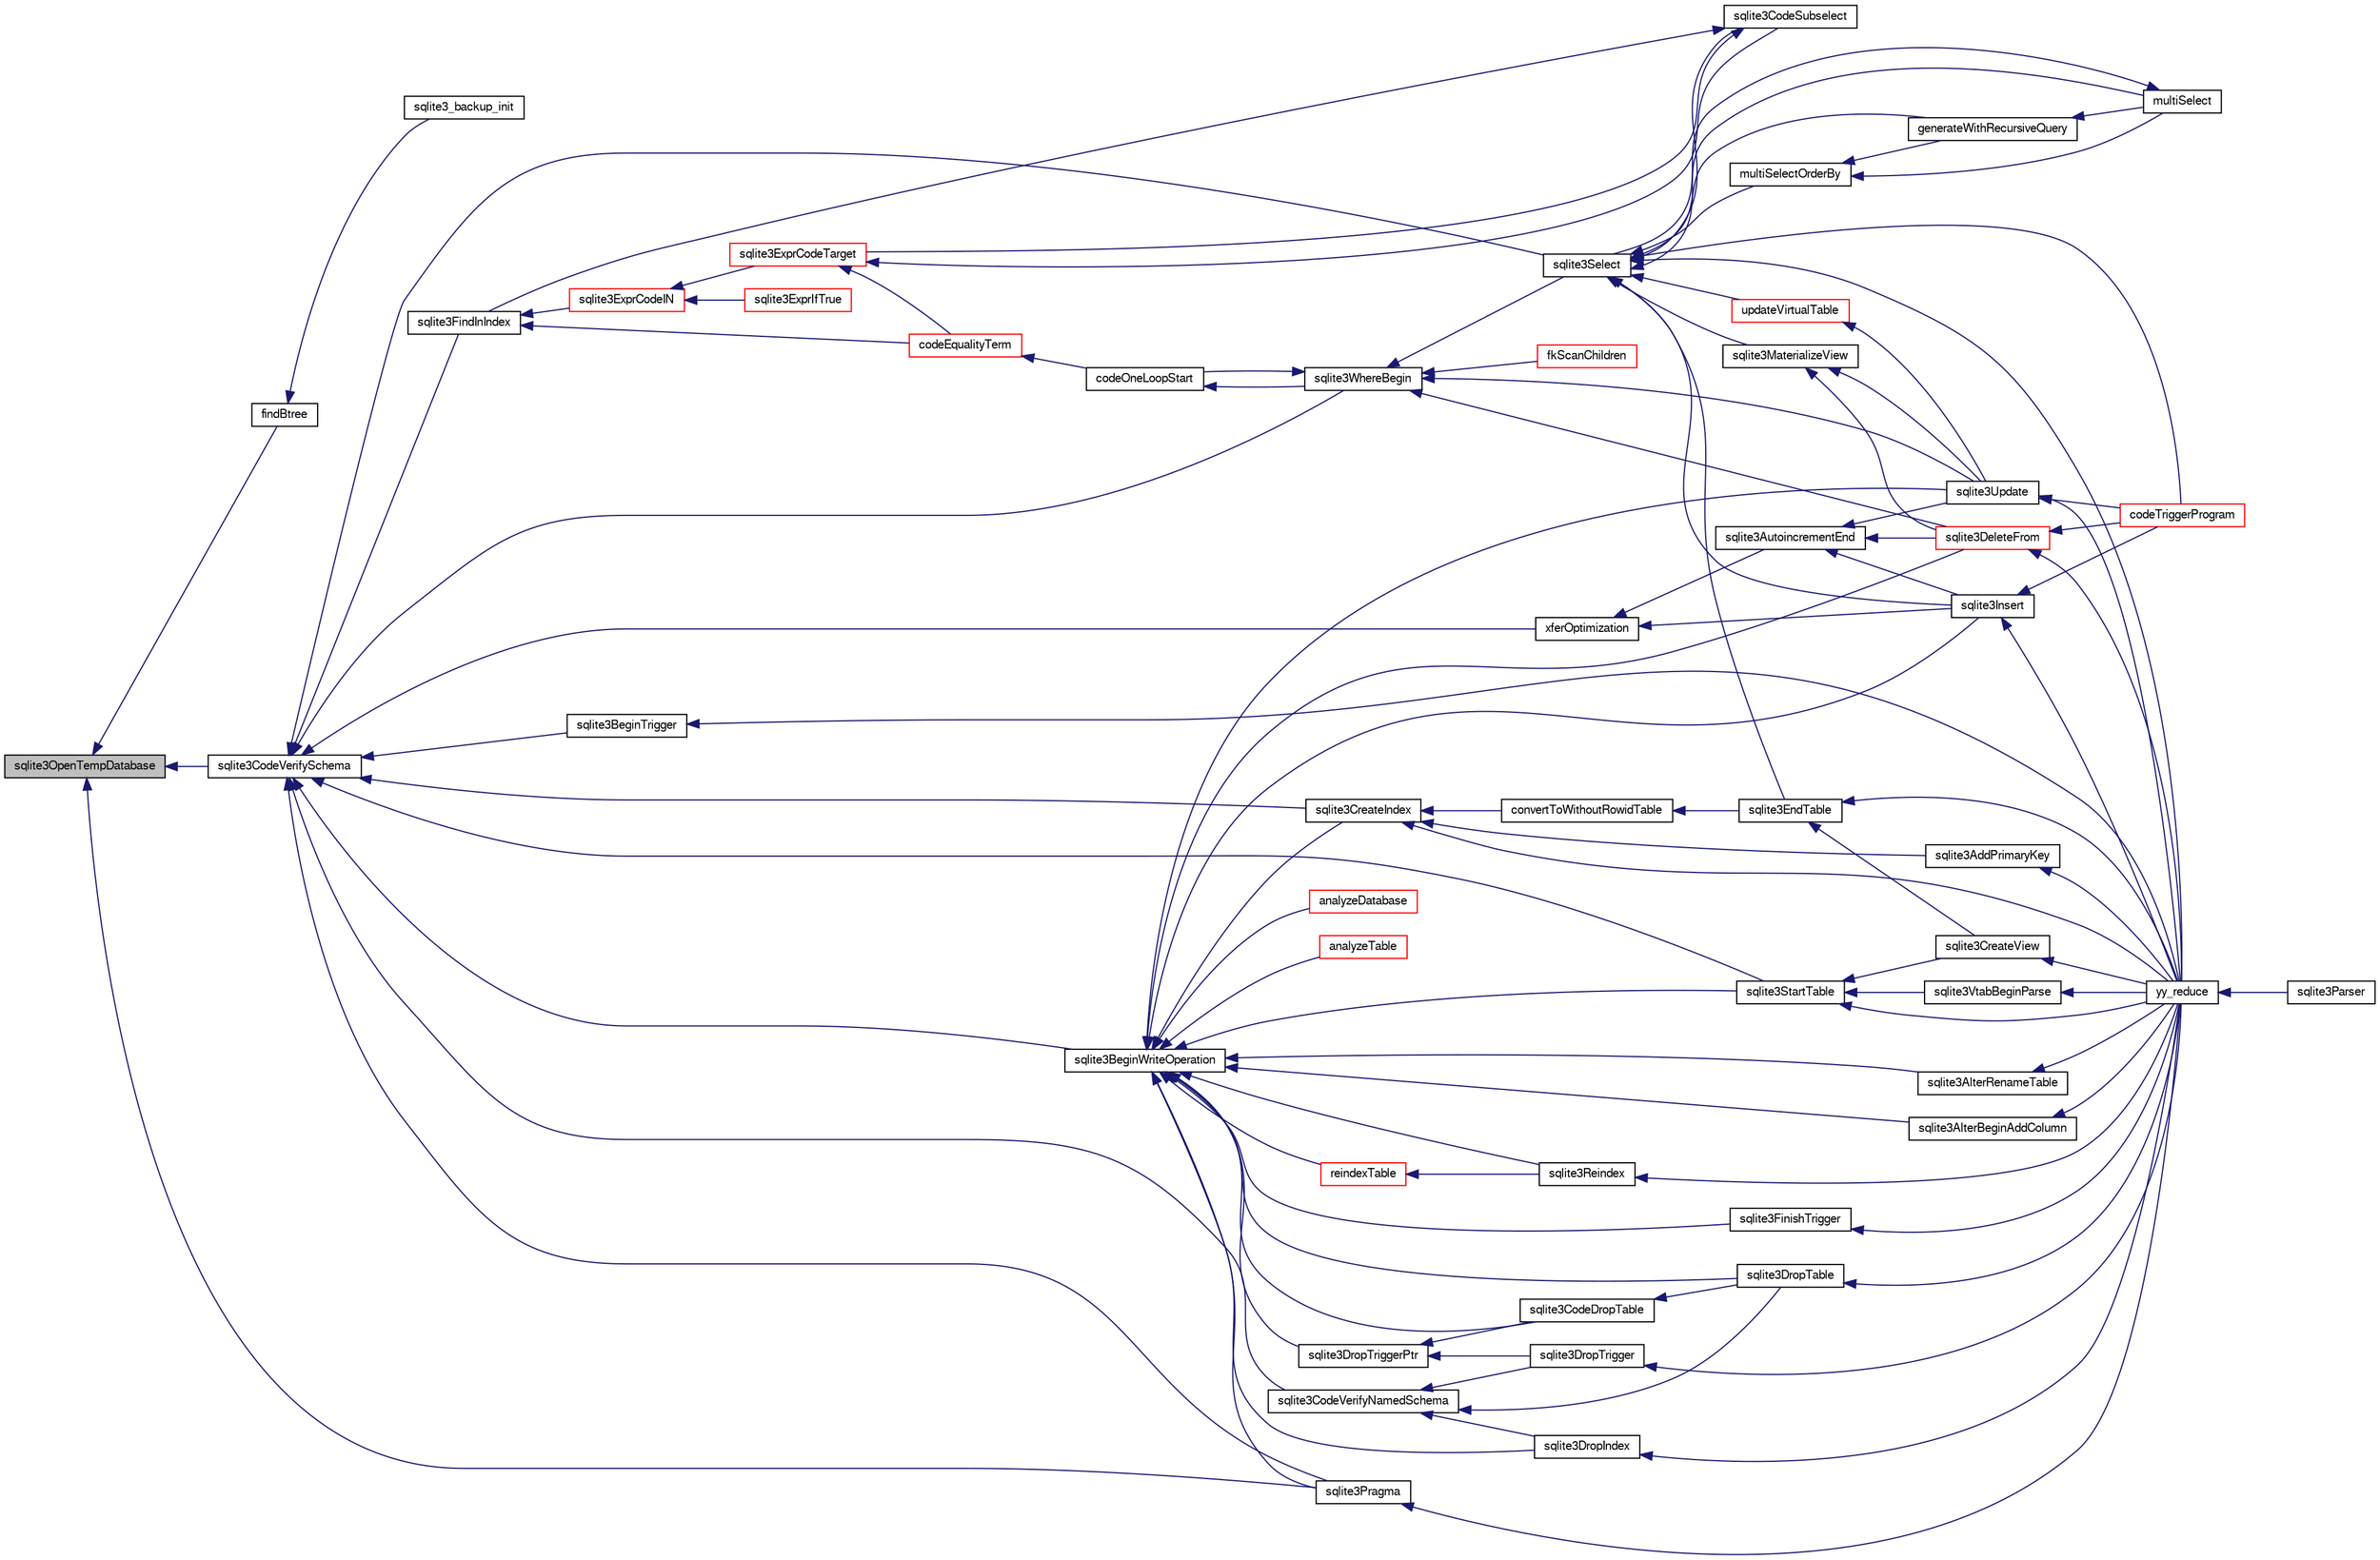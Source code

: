 digraph "sqlite3OpenTempDatabase"
{
  edge [fontname="FreeSans",fontsize="10",labelfontname="FreeSans",labelfontsize="10"];
  node [fontname="FreeSans",fontsize="10",shape=record];
  rankdir="LR";
  Node605853 [label="sqlite3OpenTempDatabase",height=0.2,width=0.4,color="black", fillcolor="grey75", style="filled", fontcolor="black"];
  Node605853 -> Node605854 [dir="back",color="midnightblue",fontsize="10",style="solid",fontname="FreeSans"];
  Node605854 [label="findBtree",height=0.2,width=0.4,color="black", fillcolor="white", style="filled",URL="$sqlite3_8c.html#ab4ee5743b77efd7f8832bf0b9315f973"];
  Node605854 -> Node605855 [dir="back",color="midnightblue",fontsize="10",style="solid",fontname="FreeSans"];
  Node605855 [label="sqlite3_backup_init",height=0.2,width=0.4,color="black", fillcolor="white", style="filled",URL="$sqlite3_8h.html#a9c9aa9e8edeb9910d93148a6621c1097"];
  Node605853 -> Node605856 [dir="back",color="midnightblue",fontsize="10",style="solid",fontname="FreeSans"];
  Node605856 [label="sqlite3CodeVerifySchema",height=0.2,width=0.4,color="black", fillcolor="white", style="filled",URL="$sqlite3_8c.html#ad9d8708d96f8416ec59ebf41c57000f9"];
  Node605856 -> Node605857 [dir="back",color="midnightblue",fontsize="10",style="solid",fontname="FreeSans"];
  Node605857 [label="sqlite3FindInIndex",height=0.2,width=0.4,color="black", fillcolor="white", style="filled",URL="$sqlite3_8c.html#af7d8c56ab0231f44bb5f87b3fafeffb2"];
  Node605857 -> Node605858 [dir="back",color="midnightblue",fontsize="10",style="solid",fontname="FreeSans"];
  Node605858 [label="sqlite3ExprCodeIN",height=0.2,width=0.4,color="red", fillcolor="white", style="filled",URL="$sqlite3_8c.html#ad9cf4f5b5ffb90c24a4a0900c8626193"];
  Node605858 -> Node605859 [dir="back",color="midnightblue",fontsize="10",style="solid",fontname="FreeSans"];
  Node605859 [label="sqlite3ExprCodeTarget",height=0.2,width=0.4,color="red", fillcolor="white", style="filled",URL="$sqlite3_8c.html#a4f308397a0a3ed299ed31aaa1ae2a293"];
  Node605859 -> Node605860 [dir="back",color="midnightblue",fontsize="10",style="solid",fontname="FreeSans"];
  Node605860 [label="sqlite3CodeSubselect",height=0.2,width=0.4,color="black", fillcolor="white", style="filled",URL="$sqlite3_8c.html#aa69b46d2204a1d1b110107a1be12ee0c"];
  Node605860 -> Node605857 [dir="back",color="midnightblue",fontsize="10",style="solid",fontname="FreeSans"];
  Node605860 -> Node605859 [dir="back",color="midnightblue",fontsize="10",style="solid",fontname="FreeSans"];
  Node605859 -> Node605925 [dir="back",color="midnightblue",fontsize="10",style="solid",fontname="FreeSans"];
  Node605925 [label="codeEqualityTerm",height=0.2,width=0.4,color="red", fillcolor="white", style="filled",URL="$sqlite3_8c.html#ad88a57073f031452c9843e97f15acc47"];
  Node605925 -> Node605903 [dir="back",color="midnightblue",fontsize="10",style="solid",fontname="FreeSans"];
  Node605903 [label="codeOneLoopStart",height=0.2,width=0.4,color="black", fillcolor="white", style="filled",URL="$sqlite3_8c.html#aa868875120b151c169cc79139ed6e008"];
  Node605903 -> Node605894 [dir="back",color="midnightblue",fontsize="10",style="solid",fontname="FreeSans"];
  Node605894 [label="sqlite3WhereBegin",height=0.2,width=0.4,color="black", fillcolor="white", style="filled",URL="$sqlite3_8c.html#acad049f5c9a96a8118cffd5e5ce89f7c"];
  Node605894 -> Node605879 [dir="back",color="midnightblue",fontsize="10",style="solid",fontname="FreeSans"];
  Node605879 [label="sqlite3DeleteFrom",height=0.2,width=0.4,color="red", fillcolor="white", style="filled",URL="$sqlite3_8c.html#ab9b4b45349188b49eabb23f94608a091"];
  Node605879 -> Node605882 [dir="back",color="midnightblue",fontsize="10",style="solid",fontname="FreeSans"];
  Node605882 [label="codeTriggerProgram",height=0.2,width=0.4,color="red", fillcolor="white", style="filled",URL="$sqlite3_8c.html#a120801f59d9281d201d2ff4b2606836e"];
  Node605879 -> Node605869 [dir="back",color="midnightblue",fontsize="10",style="solid",fontname="FreeSans"];
  Node605869 [label="yy_reduce",height=0.2,width=0.4,color="black", fillcolor="white", style="filled",URL="$sqlite3_8c.html#a7c419a9b25711c666a9a2449ef377f14"];
  Node605869 -> Node605870 [dir="back",color="midnightblue",fontsize="10",style="solid",fontname="FreeSans"];
  Node605870 [label="sqlite3Parser",height=0.2,width=0.4,color="black", fillcolor="white", style="filled",URL="$sqlite3_8c.html#a0327d71a5fabe0b6a343d78a2602e72a"];
  Node605894 -> Node605895 [dir="back",color="midnightblue",fontsize="10",style="solid",fontname="FreeSans"];
  Node605895 [label="fkScanChildren",height=0.2,width=0.4,color="red", fillcolor="white", style="filled",URL="$sqlite3_8c.html#a67c9dcb484336b3155e7a82a037d4691"];
  Node605894 -> Node605897 [dir="back",color="midnightblue",fontsize="10",style="solid",fontname="FreeSans"];
  Node605897 [label="sqlite3Select",height=0.2,width=0.4,color="black", fillcolor="white", style="filled",URL="$sqlite3_8c.html#a2465ee8c956209ba4b272477b7c21a45"];
  Node605897 -> Node605860 [dir="back",color="midnightblue",fontsize="10",style="solid",fontname="FreeSans"];
  Node605897 -> Node605872 [dir="back",color="midnightblue",fontsize="10",style="solid",fontname="FreeSans"];
  Node605872 [label="sqlite3EndTable",height=0.2,width=0.4,color="black", fillcolor="white", style="filled",URL="$sqlite3_8c.html#a7b5f2c66c0f0b6f819d970ca389768b0"];
  Node605872 -> Node605873 [dir="back",color="midnightblue",fontsize="10",style="solid",fontname="FreeSans"];
  Node605873 [label="sqlite3CreateView",height=0.2,width=0.4,color="black", fillcolor="white", style="filled",URL="$sqlite3_8c.html#a9d85cb00ff71dee5cd9a019503a6982e"];
  Node605873 -> Node605869 [dir="back",color="midnightblue",fontsize="10",style="solid",fontname="FreeSans"];
  Node605872 -> Node605869 [dir="back",color="midnightblue",fontsize="10",style="solid",fontname="FreeSans"];
  Node605897 -> Node605898 [dir="back",color="midnightblue",fontsize="10",style="solid",fontname="FreeSans"];
  Node605898 [label="sqlite3MaterializeView",height=0.2,width=0.4,color="black", fillcolor="white", style="filled",URL="$sqlite3_8c.html#a4557984b0b75f998fb0c3f231c9b1def"];
  Node605898 -> Node605879 [dir="back",color="midnightblue",fontsize="10",style="solid",fontname="FreeSans"];
  Node605898 -> Node605887 [dir="back",color="midnightblue",fontsize="10",style="solid",fontname="FreeSans"];
  Node605887 [label="sqlite3Update",height=0.2,width=0.4,color="black", fillcolor="white", style="filled",URL="$sqlite3_8c.html#ac5aa67c46e8cc8174566fabe6809fafa"];
  Node605887 -> Node605882 [dir="back",color="midnightblue",fontsize="10",style="solid",fontname="FreeSans"];
  Node605887 -> Node605869 [dir="back",color="midnightblue",fontsize="10",style="solid",fontname="FreeSans"];
  Node605897 -> Node605889 [dir="back",color="midnightblue",fontsize="10",style="solid",fontname="FreeSans"];
  Node605889 [label="sqlite3Insert",height=0.2,width=0.4,color="black", fillcolor="white", style="filled",URL="$sqlite3_8c.html#a5b17c9c2000bae6bdff8e6be48d7dc2b"];
  Node605889 -> Node605882 [dir="back",color="midnightblue",fontsize="10",style="solid",fontname="FreeSans"];
  Node605889 -> Node605869 [dir="back",color="midnightblue",fontsize="10",style="solid",fontname="FreeSans"];
  Node605897 -> Node605899 [dir="back",color="midnightblue",fontsize="10",style="solid",fontname="FreeSans"];
  Node605899 [label="generateWithRecursiveQuery",height=0.2,width=0.4,color="black", fillcolor="white", style="filled",URL="$sqlite3_8c.html#ade2c3663fa9c3b9676507984b9483942"];
  Node605899 -> Node605900 [dir="back",color="midnightblue",fontsize="10",style="solid",fontname="FreeSans"];
  Node605900 [label="multiSelect",height=0.2,width=0.4,color="black", fillcolor="white", style="filled",URL="$sqlite3_8c.html#a6456c61f3d9b2389738753cedfa24fa7"];
  Node605900 -> Node605897 [dir="back",color="midnightblue",fontsize="10",style="solid",fontname="FreeSans"];
  Node605897 -> Node605900 [dir="back",color="midnightblue",fontsize="10",style="solid",fontname="FreeSans"];
  Node605897 -> Node605901 [dir="back",color="midnightblue",fontsize="10",style="solid",fontname="FreeSans"];
  Node605901 [label="multiSelectOrderBy",height=0.2,width=0.4,color="black", fillcolor="white", style="filled",URL="$sqlite3_8c.html#afcdb8488c6f4dfdadaf9f04bca35b808"];
  Node605901 -> Node605899 [dir="back",color="midnightblue",fontsize="10",style="solid",fontname="FreeSans"];
  Node605901 -> Node605900 [dir="back",color="midnightblue",fontsize="10",style="solid",fontname="FreeSans"];
  Node605897 -> Node605882 [dir="back",color="midnightblue",fontsize="10",style="solid",fontname="FreeSans"];
  Node605897 -> Node605902 [dir="back",color="midnightblue",fontsize="10",style="solid",fontname="FreeSans"];
  Node605902 [label="updateVirtualTable",height=0.2,width=0.4,color="red", fillcolor="white", style="filled",URL="$sqlite3_8c.html#a740220531db9293c39a2cdd7da3f74e1"];
  Node605902 -> Node605887 [dir="back",color="midnightblue",fontsize="10",style="solid",fontname="FreeSans"];
  Node605897 -> Node605869 [dir="back",color="midnightblue",fontsize="10",style="solid",fontname="FreeSans"];
  Node605894 -> Node605887 [dir="back",color="midnightblue",fontsize="10",style="solid",fontname="FreeSans"];
  Node605894 -> Node605903 [dir="back",color="midnightblue",fontsize="10",style="solid",fontname="FreeSans"];
  Node605858 -> Node605863 [dir="back",color="midnightblue",fontsize="10",style="solid",fontname="FreeSans"];
  Node605863 [label="sqlite3ExprIfTrue",height=0.2,width=0.4,color="red", fillcolor="white", style="filled",URL="$sqlite3_8c.html#ad93a55237c23e1b743ab1f59df1a1444"];
  Node605857 -> Node605925 [dir="back",color="midnightblue",fontsize="10",style="solid",fontname="FreeSans"];
  Node605856 -> Node605927 [dir="back",color="midnightblue",fontsize="10",style="solid",fontname="FreeSans"];
  Node605927 [label="sqlite3StartTable",height=0.2,width=0.4,color="black", fillcolor="white", style="filled",URL="$sqlite3_8c.html#af49b4395f39d9078a0dda2484c183012"];
  Node605927 -> Node605873 [dir="back",color="midnightblue",fontsize="10",style="solid",fontname="FreeSans"];
  Node605927 -> Node605928 [dir="back",color="midnightblue",fontsize="10",style="solid",fontname="FreeSans"];
  Node605928 [label="sqlite3VtabBeginParse",height=0.2,width=0.4,color="black", fillcolor="white", style="filled",URL="$sqlite3_8c.html#a081b9e174ed9650ac90990d60cd36e96"];
  Node605928 -> Node605869 [dir="back",color="midnightblue",fontsize="10",style="solid",fontname="FreeSans"];
  Node605927 -> Node605869 [dir="back",color="midnightblue",fontsize="10",style="solid",fontname="FreeSans"];
  Node605856 -> Node605867 [dir="back",color="midnightblue",fontsize="10",style="solid",fontname="FreeSans"];
  Node605867 [label="sqlite3CreateIndex",height=0.2,width=0.4,color="black", fillcolor="white", style="filled",URL="$sqlite3_8c.html#a8dbe5e590ab6c58a8c45f34f7c81e825"];
  Node605867 -> Node605868 [dir="back",color="midnightblue",fontsize="10",style="solid",fontname="FreeSans"];
  Node605868 [label="sqlite3AddPrimaryKey",height=0.2,width=0.4,color="black", fillcolor="white", style="filled",URL="$sqlite3_8c.html#af2b0672c3379d2a7d927d210ae0ade62"];
  Node605868 -> Node605869 [dir="back",color="midnightblue",fontsize="10",style="solid",fontname="FreeSans"];
  Node605867 -> Node605871 [dir="back",color="midnightblue",fontsize="10",style="solid",fontname="FreeSans"];
  Node605871 [label="convertToWithoutRowidTable",height=0.2,width=0.4,color="black", fillcolor="white", style="filled",URL="$sqlite3_8c.html#a0d41effc4e4a0ba740429a08f6747313"];
  Node605871 -> Node605872 [dir="back",color="midnightblue",fontsize="10",style="solid",fontname="FreeSans"];
  Node605867 -> Node605869 [dir="back",color="midnightblue",fontsize="10",style="solid",fontname="FreeSans"];
  Node605856 -> Node605929 [dir="back",color="midnightblue",fontsize="10",style="solid",fontname="FreeSans"];
  Node605929 [label="sqlite3CodeVerifyNamedSchema",height=0.2,width=0.4,color="black", fillcolor="white", style="filled",URL="$sqlite3_8c.html#a30331e33b8e462cbe3aa83c8bddb8c0e"];
  Node605929 -> Node605881 [dir="back",color="midnightblue",fontsize="10",style="solid",fontname="FreeSans"];
  Node605881 [label="sqlite3DropTable",height=0.2,width=0.4,color="black", fillcolor="white", style="filled",URL="$sqlite3_8c.html#a5534f77364b5568783c0e50db3c9defb"];
  Node605881 -> Node605869 [dir="back",color="midnightblue",fontsize="10",style="solid",fontname="FreeSans"];
  Node605929 -> Node605930 [dir="back",color="midnightblue",fontsize="10",style="solid",fontname="FreeSans"];
  Node605930 [label="sqlite3DropIndex",height=0.2,width=0.4,color="black", fillcolor="white", style="filled",URL="$sqlite3_8c.html#a3ffd2536f34a0cf6d427710b06b71e83"];
  Node605930 -> Node605869 [dir="back",color="midnightblue",fontsize="10",style="solid",fontname="FreeSans"];
  Node605929 -> Node605931 [dir="back",color="midnightblue",fontsize="10",style="solid",fontname="FreeSans"];
  Node605931 [label="sqlite3DropTrigger",height=0.2,width=0.4,color="black", fillcolor="white", style="filled",URL="$sqlite3_8c.html#affdf1dd65e331b06feaef6ff8636305f"];
  Node605931 -> Node605869 [dir="back",color="midnightblue",fontsize="10",style="solid",fontname="FreeSans"];
  Node605856 -> Node605932 [dir="back",color="midnightblue",fontsize="10",style="solid",fontname="FreeSans"];
  Node605932 [label="sqlite3BeginWriteOperation",height=0.2,width=0.4,color="black", fillcolor="white", style="filled",URL="$sqlite3_8c.html#a21b1b811bbe305f922244f8913c87f10"];
  Node605932 -> Node605933 [dir="back",color="midnightblue",fontsize="10",style="solid",fontname="FreeSans"];
  Node605933 [label="sqlite3AlterRenameTable",height=0.2,width=0.4,color="black", fillcolor="white", style="filled",URL="$sqlite3_8c.html#aa5cfdb507ff74e559f2efb0318c96d2c"];
  Node605933 -> Node605869 [dir="back",color="midnightblue",fontsize="10",style="solid",fontname="FreeSans"];
  Node605932 -> Node605934 [dir="back",color="midnightblue",fontsize="10",style="solid",fontname="FreeSans"];
  Node605934 [label="sqlite3AlterBeginAddColumn",height=0.2,width=0.4,color="black", fillcolor="white", style="filled",URL="$sqlite3_8c.html#a884f7bc342f8753d938ae1f1b9157d2d"];
  Node605934 -> Node605869 [dir="back",color="midnightblue",fontsize="10",style="solid",fontname="FreeSans"];
  Node605932 -> Node605935 [dir="back",color="midnightblue",fontsize="10",style="solid",fontname="FreeSans"];
  Node605935 [label="analyzeDatabase",height=0.2,width=0.4,color="red", fillcolor="white", style="filled",URL="$sqlite3_8c.html#a19f2a630f42aaa010d1b47b81f8cea18"];
  Node605932 -> Node605937 [dir="back",color="midnightblue",fontsize="10",style="solid",fontname="FreeSans"];
  Node605937 [label="analyzeTable",height=0.2,width=0.4,color="red", fillcolor="white", style="filled",URL="$sqlite3_8c.html#a85f18bcf2d42d5d6ae3033b0c49144b6"];
  Node605932 -> Node605927 [dir="back",color="midnightblue",fontsize="10",style="solid",fontname="FreeSans"];
  Node605932 -> Node605938 [dir="back",color="midnightblue",fontsize="10",style="solid",fontname="FreeSans"];
  Node605938 [label="sqlite3CodeDropTable",height=0.2,width=0.4,color="black", fillcolor="white", style="filled",URL="$sqlite3_8c.html#aaf9a8d65346dc15bfcd60bc48e885f46"];
  Node605938 -> Node605881 [dir="back",color="midnightblue",fontsize="10",style="solid",fontname="FreeSans"];
  Node605932 -> Node605881 [dir="back",color="midnightblue",fontsize="10",style="solid",fontname="FreeSans"];
  Node605932 -> Node605867 [dir="back",color="midnightblue",fontsize="10",style="solid",fontname="FreeSans"];
  Node605932 -> Node605930 [dir="back",color="midnightblue",fontsize="10",style="solid",fontname="FreeSans"];
  Node605932 -> Node605874 [dir="back",color="midnightblue",fontsize="10",style="solid",fontname="FreeSans"];
  Node605874 [label="reindexTable",height=0.2,width=0.4,color="red", fillcolor="white", style="filled",URL="$sqlite3_8c.html#aaa297e36c19aa0d39c60bf95a03b04b6"];
  Node605874 -> Node605876 [dir="back",color="midnightblue",fontsize="10",style="solid",fontname="FreeSans"];
  Node605876 [label="sqlite3Reindex",height=0.2,width=0.4,color="black", fillcolor="white", style="filled",URL="$sqlite3_8c.html#abd189e31189391e1ef114b413ff4abbf"];
  Node605876 -> Node605869 [dir="back",color="midnightblue",fontsize="10",style="solid",fontname="FreeSans"];
  Node605932 -> Node605876 [dir="back",color="midnightblue",fontsize="10",style="solid",fontname="FreeSans"];
  Node605932 -> Node605879 [dir="back",color="midnightblue",fontsize="10",style="solid",fontname="FreeSans"];
  Node605932 -> Node605889 [dir="back",color="midnightblue",fontsize="10",style="solid",fontname="FreeSans"];
  Node605932 -> Node605892 [dir="back",color="midnightblue",fontsize="10",style="solid",fontname="FreeSans"];
  Node605892 [label="sqlite3Pragma",height=0.2,width=0.4,color="black", fillcolor="white", style="filled",URL="$sqlite3_8c.html#a111391370f58f8e6a6eca51fd34d62ed"];
  Node605892 -> Node605869 [dir="back",color="midnightblue",fontsize="10",style="solid",fontname="FreeSans"];
  Node605932 -> Node605939 [dir="back",color="midnightblue",fontsize="10",style="solid",fontname="FreeSans"];
  Node605939 [label="sqlite3FinishTrigger",height=0.2,width=0.4,color="black", fillcolor="white", style="filled",URL="$sqlite3_8c.html#a15231afa0ac739363aee4cdb88380886"];
  Node605939 -> Node605869 [dir="back",color="midnightblue",fontsize="10",style="solid",fontname="FreeSans"];
  Node605932 -> Node605940 [dir="back",color="midnightblue",fontsize="10",style="solid",fontname="FreeSans"];
  Node605940 [label="sqlite3DropTriggerPtr",height=0.2,width=0.4,color="black", fillcolor="white", style="filled",URL="$sqlite3_8c.html#aa3a84617bfc76be1c61c27fc2b6d0b17"];
  Node605940 -> Node605938 [dir="back",color="midnightblue",fontsize="10",style="solid",fontname="FreeSans"];
  Node605940 -> Node605931 [dir="back",color="midnightblue",fontsize="10",style="solid",fontname="FreeSans"];
  Node605932 -> Node605887 [dir="back",color="midnightblue",fontsize="10",style="solid",fontname="FreeSans"];
  Node605856 -> Node605941 [dir="back",color="midnightblue",fontsize="10",style="solid",fontname="FreeSans"];
  Node605941 [label="xferOptimization",height=0.2,width=0.4,color="black", fillcolor="white", style="filled",URL="$sqlite3_8c.html#ae85c90f7d064fe83f4ed930e708855d2"];
  Node605941 -> Node605942 [dir="back",color="midnightblue",fontsize="10",style="solid",fontname="FreeSans"];
  Node605942 [label="sqlite3AutoincrementEnd",height=0.2,width=0.4,color="black", fillcolor="white", style="filled",URL="$sqlite3_8c.html#ad8f51f6ea684367030cd9c09234374e7"];
  Node605942 -> Node605879 [dir="back",color="midnightblue",fontsize="10",style="solid",fontname="FreeSans"];
  Node605942 -> Node605889 [dir="back",color="midnightblue",fontsize="10",style="solid",fontname="FreeSans"];
  Node605942 -> Node605887 [dir="back",color="midnightblue",fontsize="10",style="solid",fontname="FreeSans"];
  Node605941 -> Node605889 [dir="back",color="midnightblue",fontsize="10",style="solid",fontname="FreeSans"];
  Node605856 -> Node605892 [dir="back",color="midnightblue",fontsize="10",style="solid",fontname="FreeSans"];
  Node605856 -> Node605897 [dir="back",color="midnightblue",fontsize="10",style="solid",fontname="FreeSans"];
  Node605856 -> Node605943 [dir="back",color="midnightblue",fontsize="10",style="solid",fontname="FreeSans"];
  Node605943 [label="sqlite3BeginTrigger",height=0.2,width=0.4,color="black", fillcolor="white", style="filled",URL="$sqlite3_8c.html#ac20a731dbd52edec68a09962c7f39a4c"];
  Node605943 -> Node605869 [dir="back",color="midnightblue",fontsize="10",style="solid",fontname="FreeSans"];
  Node605856 -> Node605894 [dir="back",color="midnightblue",fontsize="10",style="solid",fontname="FreeSans"];
  Node605853 -> Node605892 [dir="back",color="midnightblue",fontsize="10",style="solid",fontname="FreeSans"];
}
